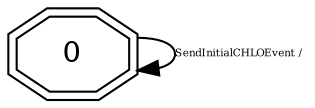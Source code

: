 digraph "Automata" {
"0" [shape=doubleoctagon, style=filled, fillcolor=white, URL="0"];
"0" -> "0" [fontsize=5, label="SendInitialCHLOEvent / ", URL="t0"];
}